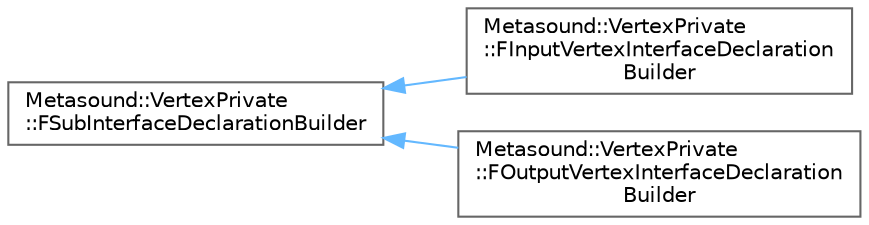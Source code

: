 digraph "Graphical Class Hierarchy"
{
 // INTERACTIVE_SVG=YES
 // LATEX_PDF_SIZE
  bgcolor="transparent";
  edge [fontname=Helvetica,fontsize=10,labelfontname=Helvetica,labelfontsize=10];
  node [fontname=Helvetica,fontsize=10,shape=box,height=0.2,width=0.4];
  rankdir="LR";
  Node0 [id="Node000000",label="Metasound::VertexPrivate\l::FSubInterfaceDeclarationBuilder",height=0.2,width=0.4,color="grey40", fillcolor="white", style="filled",URL="$da/d01/classMetasound_1_1VertexPrivate_1_1FSubInterfaceDeclarationBuilder.html",tooltip="Interface Declaration Builders create vertex interfaces from a template parameter pack."];
  Node0 -> Node1 [id="edge5916_Node000000_Node000001",dir="back",color="steelblue1",style="solid",tooltip=" "];
  Node1 [id="Node000001",label="Metasound::VertexPrivate\l::FInputVertexInterfaceDeclaration\lBuilder",height=0.2,width=0.4,color="grey40", fillcolor="white", style="filled",URL="$d8/dd9/classMetasound_1_1VertexPrivate_1_1FInputVertexInterfaceDeclarationBuilder.html",tooltip="Interface builder for FInputVertexInterface declarations."];
  Node0 -> Node2 [id="edge5917_Node000000_Node000002",dir="back",color="steelblue1",style="solid",tooltip=" "];
  Node2 [id="Node000002",label="Metasound::VertexPrivate\l::FOutputVertexInterfaceDeclaration\lBuilder",height=0.2,width=0.4,color="grey40", fillcolor="white", style="filled",URL="$d5/d4b/classMetasound_1_1VertexPrivate_1_1FOutputVertexInterfaceDeclarationBuilder.html",tooltip="Interface builder for FOutputVertexInterface declarations."];
}
